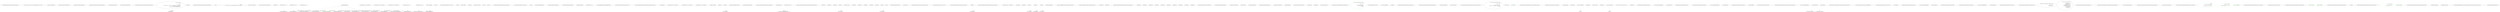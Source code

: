 digraph  {
n0 [cluster="Nancy.Testing.Tests.AndConnectorTests.Should_allow_chaining_of_asserts_and_still_pass()", label="Entry Nancy.Testing.Tests.AndConnectorTests.Should_allow_chaining_of_asserts_and_still_pass()", span="9-9"];
n1 [cluster="Nancy.Testing.Tests.AndConnectorTests.Should_allow_chaining_of_asserts_and_still_pass()", label="string input = @''<html><head></head><body><div id='testId' class='myClass'>Test</div></body></html>''", span="11-11"];
n2 [cluster="Nancy.Testing.Tests.AndConnectorTests.Should_allow_chaining_of_asserts_and_still_pass()", label="var document = new DocumentWrapper(input)", span="12-12"];
n3 [cluster="Nancy.Testing.Tests.AndConnectorTests.Should_allow_chaining_of_asserts_and_still_pass()", label="document[''#testId''].ShouldExist().And.ShouldBeOfClass(''myClass'')", span="14-14"];
n5 [cluster="Nancy.Testing.DocumentWrapper.DocumentWrapper(string)", label="Entry Nancy.Testing.DocumentWrapper.DocumentWrapper(string)", span="47-47"];
n4 [cluster="Nancy.Testing.Tests.AndConnectorTests.Should_allow_chaining_of_asserts_and_still_pass()", label="Exit Nancy.Testing.Tests.AndConnectorTests.Should_allow_chaining_of_asserts_and_still_pass()", span="9-9"];
n6 [cluster="Nancy.Testing.QueryWrapper.ShouldExist()", label="Entry Nancy.Testing.QueryWrapper.ShouldExist()", span="26-26"];
n7 [cluster="Nancy.Testing.QueryWrapper.ShouldBeOfClass(string)", label="Entry Nancy.Testing.QueryWrapper.ShouldBeOfClass(string)", span="54-54"];
n8 [cluster="Nancy.Testing.Tests.AndConnectorTests.Should_allow_chaining_of_asserts_and_fail_where_appropriate()", label="Entry Nancy.Testing.Tests.AndConnectorTests.Should_allow_chaining_of_asserts_and_fail_where_appropriate()", span="18-18"];
n9 [cluster="Nancy.Testing.Tests.AndConnectorTests.Should_allow_chaining_of_asserts_and_fail_where_appropriate()", label="var result = Record.Exception(\r\n                () =>\r\n                    {\r\n                        const string input =\r\n                            @''<html><head></head><body><div id='testId' class='myOtherClass'>Test</div></body></html>'';\r\n                        var document = new DocumentWrapper(input);\r\n                        document[''#testId''].ShouldExist().And.ShouldBeOfClass(''myClass'');\r\n                    })", span="20-27"];
n12 [cluster="Unk.Exception", label="Entry Unk.Exception", span=""];
n14 [cluster="lambda expression", label="Entry lambda expression", span="21-27"];
n11 [cluster="Nancy.Testing.Tests.AndConnectorTests.Should_allow_chaining_of_asserts_and_fail_where_appropriate()", label="Exit Nancy.Testing.Tests.AndConnectorTests.Should_allow_chaining_of_asserts_and_fail_where_appropriate()", span="18-18"];
n13 [cluster="Unk.>", label="Entry Unk.>", span=""];
n15 [cluster="lambda expression", label="string input =\r\n                            @''<html><head></head><body><div id='testId' class='myOtherClass'>Test</div></body></html>''", span="23-24"];
n16 [cluster="lambda expression", label="var document = new DocumentWrapper(input)", span="25-25"];
n17 [cluster="lambda expression", label="document[''#testId''].ShouldExist().And.ShouldBeOfClass(''myClass'')", span="26-26"];
n18 [cluster="lambda expression", label="Exit lambda expression", span="21-27"];
d13 [cluster="Nancy.Tests.Unit.AfterPipelineFixture.PlusEquals_with_func_add_item_to_end_of_pipeline()", color=green, community=0, label="Assert.Equal(2, pipeline.PipelineDelegates.Count())", prediction=0, span="29-29"];
d119 [label="Nancy.Tests.Unit.AfterPipelineFixture", span=""];
d12 [cluster="Nancy.Tests.Unit.AfterPipelineFixture.PlusEquals_with_func_add_item_to_end_of_pipeline()", label="pipeline += item1", span="27-27"];
d14 [cluster="Nancy.Tests.Unit.AfterPipelineFixture.PlusEquals_with_func_add_item_to_end_of_pipeline()", label="Assert.Same(item1, pipeline.PipelineDelegates.Last())", span="30-30"];
d17 [cluster="System.Collections.Generic.IEnumerable<TSource>.Count<TSource>()", label="Entry System.Collections.Generic.IEnumerable<TSource>.Count<TSource>()", span="0-0"];
d18 [cluster="Unk.Equal", label="Entry Unk.Equal", span=""];
d5 [cluster="Nancy.Tests.Unit.AfterPipelineFixture.AfterPipelineFixture()", label="pipeline = new AfterPipeline()", span="17-17"];
d11 [cluster="Nancy.Tests.Unit.AfterPipelineFixture.PlusEquals_with_func_add_item_to_end_of_pipeline()", label="pipeline.AddItemToEndOfPipeline(item2)", span="25-25"];
d28 [cluster="Nancy.Tests.Unit.AfterPipelineFixture.PlusEquals_with_another_pipeline_adds_those_pipeline_items_to_end_of_pipeline()", label="pipeline.AddItemToEndOfPipeline(item1)", span="38-38"];
d29 [cluster="Nancy.Tests.Unit.AfterPipelineFixture.PlusEquals_with_another_pipeline_adds_those_pipeline_items_to_end_of_pipeline()", label="pipeline.AddItemToEndOfPipeline(item2)", span="39-39"];
d35 [cluster="Nancy.Tests.Unit.AfterPipelineFixture.PlusEquals_with_another_pipeline_adds_those_pipeline_items_to_end_of_pipeline()", label="pipeline += pipeline2", span="46-46"];
d36 [cluster="Nancy.Tests.Unit.AfterPipelineFixture.PlusEquals_with_another_pipeline_adds_those_pipeline_items_to_end_of_pipeline()", label="Assert.Equal(4, pipeline.PipelineItems.Count())", span="48-48"];
d37 [cluster="Nancy.Tests.Unit.AfterPipelineFixture.PlusEquals_with_another_pipeline_adds_those_pipeline_items_to_end_of_pipeline()", label="Assert.Same(item3, pipeline.PipelineDelegates.ElementAt(2))", span="49-49"];
d38 [cluster="Nancy.Tests.Unit.AfterPipelineFixture.PlusEquals_with_another_pipeline_adds_those_pipeline_items_to_end_of_pipeline()", label="Assert.Same(item4, pipeline.PipelineDelegates.Last())", span="50-50"];
d56 [cluster="Nancy.Tests.Unit.AfterPipelineFixture.When_cast_to_func_and_invoked_members_are_invoked()", label="pipeline.AddItemToEndOfPipeline(item1)", span="62-62"];
d57 [cluster="Nancy.Tests.Unit.AfterPipelineFixture.When_cast_to_func_and_invoked_members_are_invoked()", label="pipeline.AddItemToEndOfPipeline(item2)", span="63-63"];
d58 [cluster="Nancy.Tests.Unit.AfterPipelineFixture.When_cast_to_func_and_invoked_members_are_invoked()", label="pipeline.AddItemToEndOfPipeline(item3)", span="64-64"];
d59 [cluster="Nancy.Tests.Unit.AfterPipelineFixture.When_cast_to_func_and_invoked_members_are_invoked()", label="Action<NancyContext> func = pipeline", span="66-66"];
d94 [cluster="Nancy.Tests.Unit.AfterPipelineFixture.Pipeline_containing_another_pipeline_will_invoke_items_in_both_pipelines()", label="pipeline += item1", span="96-96"];
d95 [cluster="Nancy.Tests.Unit.AfterPipelineFixture.Pipeline_containing_another_pipeline_will_invoke_items_in_both_pipelines()", label="pipeline += item2", span="97-97"];
d99 [cluster="Nancy.Tests.Unit.AfterPipelineFixture.Pipeline_containing_another_pipeline_will_invoke_items_in_both_pipelines()", label="pipeline.AddItemToEndOfPipeline(subPipeline)", span="102-102"];
d100 [cluster="Nancy.Tests.Unit.AfterPipelineFixture.Pipeline_containing_another_pipeline_will_invoke_items_in_both_pipelines()", label="pipeline.Invoke(CreateContext())", span="103-103"];
d9 [cluster="Nancy.Tests.Unit.AfterPipelineFixture.PlusEquals_with_func_add_item_to_end_of_pipeline()", label="Action<NancyContext> item1 = (r) => { }", span="23-23"];
d15 [cluster="Nancy.Tests.Unit.AfterPipelineFixture.PlusEquals_with_func_add_item_to_end_of_pipeline()", label="Exit Nancy.Tests.Unit.AfterPipelineFixture.PlusEquals_with_func_add_item_to_end_of_pipeline()", span="21-21"];
d19 [cluster="System.Collections.Generic.IEnumerable<TSource>.Last<TSource>()", label="Entry System.Collections.Generic.IEnumerable<TSource>.Last<TSource>()", span="0-0"];
d20 [cluster="Unk.Same", label="Entry Unk.Same", span=""];
d79 [cluster="Nancy.Tests.Unit.AfterPipelineFixture.When_cast_from_func_creates_a_pipeline_with_one_item()", label="Assert.Equal(1, castPipeline.PipelineDelegates.Count())", span="81-81"];
d4 [cluster="Nancy.Tests.Unit.AfterPipelineFixture.AfterPipelineFixture()", label="Entry Nancy.Tests.Unit.AfterPipelineFixture.AfterPipelineFixture()", span="15-15"];
d6 [cluster="Nancy.Tests.Unit.AfterPipelineFixture.AfterPipelineFixture()", label="Exit Nancy.Tests.Unit.AfterPipelineFixture.AfterPipelineFixture()", span="15-15"];
d7 [cluster="Nancy.AfterPipeline.AfterPipeline()", label="Entry Nancy.AfterPipeline.AfterPipeline()", span="17-17"];
d10 [cluster="Nancy.Tests.Unit.AfterPipelineFixture.PlusEquals_with_func_add_item_to_end_of_pipeline()", label="Action<NancyContext> item2 = (r) => { }", span="24-24"];
d16 [cluster="Nancy.NamedPipelineBase<TDelegate>.AddItemToEndOfPipeline(TDelegate)", label="Entry Nancy.NamedPipelineBase<TDelegate>.AddItemToEndOfPipeline(TDelegate)", span="67-67"];
d26 [cluster="Nancy.Tests.Unit.AfterPipelineFixture.PlusEquals_with_another_pipeline_adds_those_pipeline_items_to_end_of_pipeline()", label="Action<NancyContext> item1 = (r) => { }", span="36-36"];
d27 [cluster="Nancy.Tests.Unit.AfterPipelineFixture.PlusEquals_with_another_pipeline_adds_those_pipeline_items_to_end_of_pipeline()", label="Action<NancyContext> item2 = (r) => { }", span="37-37"];
d30 [cluster="Nancy.Tests.Unit.AfterPipelineFixture.PlusEquals_with_another_pipeline_adds_those_pipeline_items_to_end_of_pipeline()", label="Action<NancyContext> item3 = (r) => { }", span="40-40"];
d32 [cluster="Nancy.Tests.Unit.AfterPipelineFixture.PlusEquals_with_another_pipeline_adds_those_pipeline_items_to_end_of_pipeline()", label="var pipeline2 = new AfterPipeline()", span="42-42"];
d34 [cluster="Nancy.Tests.Unit.AfterPipelineFixture.PlusEquals_with_another_pipeline_adds_those_pipeline_items_to_end_of_pipeline()", label="pipeline2.AddItemToEndOfPipeline(item4)", span="44-44"];
d40 [cluster="System.Collections.Generic.IEnumerable<TSource>.ElementAt<TSource>(int)", label="Entry System.Collections.Generic.IEnumerable<TSource>.ElementAt<TSource>(int)", span="0-0"];
d31 [cluster="Nancy.Tests.Unit.AfterPipelineFixture.PlusEquals_with_another_pipeline_adds_those_pipeline_items_to_end_of_pipeline()", label="Action<NancyContext> item4 = (r) => { }", span="41-41"];
d39 [cluster="Nancy.Tests.Unit.AfterPipelineFixture.PlusEquals_with_another_pipeline_adds_those_pipeline_items_to_end_of_pipeline()", label="Exit Nancy.Tests.Unit.AfterPipelineFixture.PlusEquals_with_another_pipeline_adds_those_pipeline_items_to_end_of_pipeline()", span="34-34"];
d51 [cluster="Nancy.Tests.Unit.AfterPipelineFixture.When_cast_to_func_and_invoked_members_are_invoked()", label="Action<NancyContext> item1 = (r) => { item1Called = true; }", span="57-57"];
d55 [cluster="Nancy.Tests.Unit.AfterPipelineFixture.When_cast_to_func_and_invoked_members_are_invoked()", label="Action<NancyContext> item3 = (r) => { item3Called = true; }", span="61-61"];
d53 [cluster="Nancy.Tests.Unit.AfterPipelineFixture.When_cast_to_func_and_invoked_members_are_invoked()", label="Action<NancyContext> item2 = (r) => { item2Called = true; }", span="59-59"];
d60 [cluster="Nancy.Tests.Unit.AfterPipelineFixture.When_cast_to_func_and_invoked_members_are_invoked()", label="func.Invoke(CreateContext())", span="67-67"];
d87 [cluster="Nancy.Tests.Unit.AfterPipelineFixture.Pipeline_containing_another_pipeline_will_invoke_items_in_both_pipelines()", label="Action<NancyContext> item1 = (r) => { item1Called = true; }", span="89-89"];
d93 [cluster="Nancy.Tests.Unit.AfterPipelineFixture.Pipeline_containing_another_pipeline_will_invoke_items_in_both_pipelines()", label="Action<NancyContext> item4 = (r) => { item4Called = true; }", span="95-95"];
d89 [cluster="Nancy.Tests.Unit.AfterPipelineFixture.Pipeline_containing_another_pipeline_will_invoke_items_in_both_pipelines()", label="Action<NancyContext> item2 = (r) => { item2Called = true; }", span="91-91"];
d96 [cluster="Nancy.Tests.Unit.AfterPipelineFixture.Pipeline_containing_another_pipeline_will_invoke_items_in_both_pipelines()", label="var subPipeline = new AfterPipeline()", span="98-98"];
d98 [cluster="Nancy.Tests.Unit.AfterPipelineFixture.Pipeline_containing_another_pipeline_will_invoke_items_in_both_pipelines()", label="subPipeline += item4", span="100-100"];
d101 [cluster="Nancy.Tests.Unit.AfterPipelineFixture.Pipeline_containing_another_pipeline_will_invoke_items_in_both_pipelines()", label="Assert.True(item1Called)", span="105-105"];
d0 [cluster="Nancy.Tests.Unit.AfterPipelineFixture.CreateContext()", label="Entry Nancy.Tests.Unit.AfterPipelineFixture.CreateContext()", span="10-10"];
d106 [cluster="Nancy.AfterPipeline.Invoke(Nancy.NancyContext)", label="Entry Nancy.AfterPipeline.Invoke(Nancy.NancyContext)", span="53-53"];
d8 [cluster="Nancy.Tests.Unit.AfterPipelineFixture.PlusEquals_with_func_add_item_to_end_of_pipeline()", label="Entry Nancy.Tests.Unit.AfterPipelineFixture.PlusEquals_with_func_add_item_to_end_of_pipeline()", span="21-21"];
d80 [cluster="Nancy.Tests.Unit.AfterPipelineFixture.When_cast_from_func_creates_a_pipeline_with_one_item()", label="Assert.Same(item1, castPipeline.PipelineDelegates.First())", span="82-82"];
d78 [cluster="Nancy.Tests.Unit.AfterPipelineFixture.When_cast_from_func_creates_a_pipeline_with_one_item()", label="AfterPipeline castPipeline = item1", span="79-79"];
d33 [cluster="Nancy.Tests.Unit.AfterPipelineFixture.PlusEquals_with_another_pipeline_adds_those_pipeline_items_to_end_of_pipeline()", label="pipeline2.AddItemToEndOfPipeline(item3)", span="43-43"];
d25 [cluster="Nancy.Tests.Unit.AfterPipelineFixture.PlusEquals_with_another_pipeline_adds_those_pipeline_items_to_end_of_pipeline()", label="Entry Nancy.Tests.Unit.AfterPipelineFixture.PlusEquals_with_another_pipeline_adds_those_pipeline_items_to_end_of_pipeline()", span="34-34"];
d50 [cluster="Nancy.Tests.Unit.AfterPipelineFixture.When_cast_to_func_and_invoked_members_are_invoked()", label="var item1Called = false", span="56-56"];
d52 [cluster="Nancy.Tests.Unit.AfterPipelineFixture.When_cast_to_func_and_invoked_members_are_invoked()", label="var item2Called = false", span="58-58"];
d54 [cluster="Nancy.Tests.Unit.AfterPipelineFixture.When_cast_to_func_and_invoked_members_are_invoked()", label="var item3Called = false", span="60-60"];
d61 [cluster="Nancy.Tests.Unit.AfterPipelineFixture.When_cast_to_func_and_invoked_members_are_invoked()", label="Assert.True(item1Called)", span="69-69"];
d65 [cluster="System.Action<T>.Invoke(T)", label="Entry System.Action<T>.Invoke(T)", span="0-0"];
d86 [cluster="Nancy.Tests.Unit.AfterPipelineFixture.Pipeline_containing_another_pipeline_will_invoke_items_in_both_pipelines()", label="var item1Called = false", span="88-88"];
d88 [cluster="Nancy.Tests.Unit.AfterPipelineFixture.Pipeline_containing_another_pipeline_will_invoke_items_in_both_pipelines()", label="var item2Called = false", span="90-90"];
d92 [cluster="Nancy.Tests.Unit.AfterPipelineFixture.Pipeline_containing_another_pipeline_will_invoke_items_in_both_pipelines()", label="var item4Called = false", span="94-94"];
d90 [cluster="Nancy.Tests.Unit.AfterPipelineFixture.Pipeline_containing_another_pipeline_will_invoke_items_in_both_pipelines()", label="var item3Called = false", span="92-92"];
d97 [cluster="Nancy.Tests.Unit.AfterPipelineFixture.Pipeline_containing_another_pipeline_will_invoke_items_in_both_pipelines()", label="subPipeline += item3", span="99-99"];
d108 [cluster="lambda expression", label="item1Called = true", span="89-89"];
d102 [cluster="Nancy.Tests.Unit.AfterPipelineFixture.Pipeline_containing_another_pipeline_will_invoke_items_in_both_pipelines()", label="Assert.True(item2Called)", span="106-106"];
d66 [cluster="Unk.True", label="Entry Unk.True", span=""];
d2 [cluster="Nancy.Tests.Unit.AfterPipelineFixture.CreateContext()", label="Exit Nancy.Tests.Unit.AfterPipelineFixture.CreateContext()", span="10-10"];
d1 [cluster="Nancy.Tests.Unit.AfterPipelineFixture.CreateContext()", label="return new NancyContext();", span="12-12"];
d77 [cluster="Nancy.Tests.Unit.AfterPipelineFixture.When_cast_from_func_creates_a_pipeline_with_one_item()", label="Action<NancyContext> item1 = (r) => { }", span="77-77"];
d81 [cluster="Nancy.Tests.Unit.AfterPipelineFixture.When_cast_from_func_creates_a_pipeline_with_one_item()", label="Exit Nancy.Tests.Unit.AfterPipelineFixture.When_cast_from_func_creates_a_pipeline_with_one_item()", span="75-75"];
d82 [cluster="System.Collections.Generic.IEnumerable<TSource>.First<TSource>()", label="Entry System.Collections.Generic.IEnumerable<TSource>.First<TSource>()", span="0-0"];
d49 [cluster="Nancy.Tests.Unit.AfterPipelineFixture.When_cast_to_func_and_invoked_members_are_invoked()", label="Entry Nancy.Tests.Unit.AfterPipelineFixture.When_cast_to_func_and_invoked_members_are_invoked()", span="54-54"];
d68 [cluster="lambda expression", label="item1Called = true", span="57-57"];
d62 [cluster="Nancy.Tests.Unit.AfterPipelineFixture.When_cast_to_func_and_invoked_members_are_invoked()", label="Assert.True(item2Called)", span="70-70"];
d85 [cluster="Nancy.Tests.Unit.AfterPipelineFixture.Pipeline_containing_another_pipeline_will_invoke_items_in_both_pipelines()", label="Entry Nancy.Tests.Unit.AfterPipelineFixture.Pipeline_containing_another_pipeline_will_invoke_items_in_both_pipelines()", span="86-86"];
d91 [cluster="Nancy.Tests.Unit.AfterPipelineFixture.Pipeline_containing_another_pipeline_will_invoke_items_in_both_pipelines()", label="Action<NancyContext> item3 = (r) => { item3Called = true; }", span="93-93"];
d107 [cluster="lambda expression", label="Entry lambda expression", span="89-89"];
d109 [cluster="lambda expression", label="Exit lambda expression", span="89-89"];
d111 [cluster="lambda expression", label="item2Called = true", span="91-91"];
d103 [cluster="Nancy.Tests.Unit.AfterPipelineFixture.Pipeline_containing_another_pipeline_will_invoke_items_in_both_pipelines()", label="Assert.True(item3Called)", span="107-107"];
d63 [cluster="Nancy.Tests.Unit.AfterPipelineFixture.When_cast_to_func_and_invoked_members_are_invoked()", label="Assert.True(item3Called)", span="71-71"];
d104 [cluster="Nancy.Tests.Unit.AfterPipelineFixture.Pipeline_containing_another_pipeline_will_invoke_items_in_both_pipelines()", label="Assert.True(item4Called)", span="108-108"];
d3 [cluster="Nancy.NancyContext.NancyContext()", label="Entry Nancy.NancyContext.NancyContext()", span="24-24"];
d76 [cluster="Nancy.Tests.Unit.AfterPipelineFixture.When_cast_from_func_creates_a_pipeline_with_one_item()", label="Entry Nancy.Tests.Unit.AfterPipelineFixture.When_cast_from_func_creates_a_pipeline_with_one_item()", span="75-75"];
d64 [cluster="Nancy.Tests.Unit.AfterPipelineFixture.When_cast_to_func_and_invoked_members_are_invoked()", label="Exit Nancy.Tests.Unit.AfterPipelineFixture.When_cast_to_func_and_invoked_members_are_invoked()", span="54-54"];
d67 [cluster="lambda expression", label="Entry lambda expression", span="57-57"];
d69 [cluster="lambda expression", label="Exit lambda expression", span="57-57"];
d71 [cluster="lambda expression", label="item2Called = true", span="59-59"];
d105 [cluster="Nancy.Tests.Unit.AfterPipelineFixture.Pipeline_containing_another_pipeline_will_invoke_items_in_both_pipelines()", label="Exit Nancy.Tests.Unit.AfterPipelineFixture.Pipeline_containing_another_pipeline_will_invoke_items_in_both_pipelines()", span="86-86"];
d110 [cluster="lambda expression", label="Entry lambda expression", span="91-91"];
d112 [cluster="lambda expression", label="Exit lambda expression", span="91-91"];
d114 [cluster="lambda expression", label="item3Called = true", span="93-93"];
d74 [cluster="lambda expression", label="item3Called = true", span="61-61"];
d117 [cluster="lambda expression", label="item4Called = true", span="95-95"];
d70 [cluster="lambda expression", label="Entry lambda expression", span="59-59"];
d72 [cluster="lambda expression", label="Exit lambda expression", span="59-59"];
d113 [cluster="lambda expression", label="Entry lambda expression", span="93-93"];
d115 [cluster="lambda expression", label="Exit lambda expression", span="93-93"];
d73 [cluster="lambda expression", label="Entry lambda expression", span="61-61"];
d75 [cluster="lambda expression", label="Exit lambda expression", span="61-61"];
d116 [cluster="lambda expression", label="Entry lambda expression", span="95-95"];
d118 [cluster="lambda expression", label="Exit lambda expression", span="95-95"];
m1_6 [cluster="System.Collections.Generic.IDictionary<TKey, TValue>.Add(TKey, TValue)", file="AssertExtensions.cs", label="Entry System.Collections.Generic.IDictionary<TKey, TValue>.Add(TKey, TValue)", span="0-0"];
m1_0 [cluster="Nancy.Responses.RedirectResponse.RedirectResponse(string)", file="AssertExtensions.cs", label="Entry Nancy.Responses.RedirectResponse.RedirectResponse(string)", span="4-4"];
m1_2 [cluster="Nancy.Responses.RedirectResponse.RedirectResponse(string)", file="AssertExtensions.cs", label="this.Contents = GetStringContents(string.Empty)", span="7-7"];
m1_3 [cluster="Nancy.Responses.RedirectResponse.RedirectResponse(string)", file="AssertExtensions.cs", label="this.ContentType = ''text/html''", span="8-8"];
m1_4 [cluster="Nancy.Responses.RedirectResponse.RedirectResponse(string)", file="AssertExtensions.cs", label="this.StatusCode = HttpStatusCode.SeeOther", span="9-9"];
m1_5 [cluster="Nancy.Responses.RedirectResponse.RedirectResponse(string)", file="AssertExtensions.cs", label="Exit Nancy.Responses.RedirectResponse.RedirectResponse(string)", span="4-4"];
m1_7 [cluster="Nancy.Response.GetStringContents(string)", file="AssertExtensions.cs", label="Entry Nancy.Response.GetStringContents(string)", span="93-93"];
m1_8 [file="AssertExtensions.cs", label="Nancy.Responses.RedirectResponse", span=""];
m2_16 [cluster="System.IO.StreamWriter.StreamWriter(System.IO.Stream)", file="BrowserResponseBodyWrapperFixture.cs", label="Entry System.IO.StreamWriter.StreamWriter(System.IO.Stream)", span="0-0"];
m2_9 [cluster="Unk.SequenceEqual", file="BrowserResponseBodyWrapperFixture.cs", label="Entry Unk.SequenceEqual", span=""];
m2_10 [cluster="bool.ShouldBeTrue()", file="BrowserResponseBodyWrapperFixture.cs", label="Entry bool.ShouldBeTrue()", span="85-85"];
m2_17 [cluster="System.IO.StreamWriter.Write(string)", file="BrowserResponseBodyWrapperFixture.cs", label="Entry System.IO.StreamWriter.Write(string)", span="0-0"];
m2_0 [cluster="Nancy.Testing.Tests.BrowserResponseBodyWrapperFixture.Should_contain_response_body()", file="BrowserResponseBodyWrapperFixture.cs", label="Entry Nancy.Testing.Tests.BrowserResponseBodyWrapperFixture.Should_contain_response_body()", span="12-12"];
m2_1 [cluster="Nancy.Testing.Tests.BrowserResponseBodyWrapperFixture.Should_contain_response_body()", color=green, community=0, file="BrowserResponseBodyWrapperFixture.cs", label="var body = new BrowserResponseBodyWrapper(new Response\r\n            {\r\n                Contents = stream =>\r\n                {\r\n                    var writer = new StreamWriter(stream);\r\n                    writer.Write(''This is the content'');\r\n                    writer.Flush();\r\n                }\r\n            })", prediction=1, span="15-23"];
m2_2 [cluster="Nancy.Testing.Tests.BrowserResponseBodyWrapperFixture.Should_contain_response_body()", file="BrowserResponseBodyWrapperFixture.cs", label="var content = Encoding.ASCII.GetBytes(''This is the content'')", span="25-25"];
m2_3 [cluster="Nancy.Testing.Tests.BrowserResponseBodyWrapperFixture.Should_contain_response_body()", file="BrowserResponseBodyWrapperFixture.cs", label="var result = body.SequenceEqual(content)", span="28-28"];
m2_4 [cluster="Nancy.Testing.Tests.BrowserResponseBodyWrapperFixture.Should_contain_response_body()", file="BrowserResponseBodyWrapperFixture.cs", label="result.ShouldBeTrue()", span="31-31"];
m2_5 [cluster="Nancy.Testing.Tests.BrowserResponseBodyWrapperFixture.Should_contain_response_body()", file="BrowserResponseBodyWrapperFixture.cs", label="Exit Nancy.Testing.Tests.BrowserResponseBodyWrapperFixture.Should_contain_response_body()", span="12-12"];
m2_6 [cluster="Nancy.Testing.BrowserResponseBodyWrapper.BrowserResponseBodyWrapper(Nancy.Response)", file="BrowserResponseBodyWrapperFixture.cs", label="Entry Nancy.Testing.BrowserResponseBodyWrapper.BrowserResponseBodyWrapper(Nancy.Response)", span="14-14"];
m2_8 [cluster="System.Text.Encoding.GetBytes(string)", file="BrowserResponseBodyWrapperFixture.cs", label="Entry System.Text.Encoding.GetBytes(string)", span="0-0"];
m2_18 [cluster="System.IO.StreamWriter.Flush()", file="BrowserResponseBodyWrapperFixture.cs", label="Entry System.IO.StreamWriter.Flush()", span="0-0"];
m2_19 [cluster="Nancy.Testing.Tests.BrowserResponseBodyWrapperFixture.Should_return_querywrapper_for_css_selector_match()", file="BrowserResponseBodyWrapperFixture.cs", label="Entry Nancy.Testing.Tests.BrowserResponseBodyWrapperFixture.Should_return_querywrapper_for_css_selector_match()", span="35-35"];
m2_20 [cluster="Nancy.Testing.Tests.BrowserResponseBodyWrapperFixture.Should_return_querywrapper_for_css_selector_match()", file="BrowserResponseBodyWrapperFixture.cs", label="var body = new BrowserResponseBodyWrapper(new Response\r\n            {\r\n                Contents = stream =>\r\n                {\r\n                    var writer = new StreamWriter(stream);\r\n                    writer.Write(''<div>Outer and <div id='#bar'>inner</div></div>'');\r\n                    writer.Flush();\r\n                }\r\n            })", span="38-46"];
m2_21 [cluster="Nancy.Testing.Tests.BrowserResponseBodyWrapperFixture.Should_return_querywrapper_for_css_selector_match()", file="BrowserResponseBodyWrapperFixture.cs", label="var result = body[''#bar'']", span="49-49"];
m2_22 [cluster="Nancy.Testing.Tests.BrowserResponseBodyWrapperFixture.Should_return_querywrapper_for_css_selector_match()", color=green, community=1, file="BrowserResponseBodyWrapperFixture.cs", label="result.ShouldContain(''inner'')", prediction=2, span="55-55"];
m2_23 [cluster="Nancy.Testing.Tests.BrowserResponseBodyWrapperFixture.Should_return_querywrapper_for_css_selector_match()", file="BrowserResponseBodyWrapperFixture.cs", label="Exit Nancy.Testing.Tests.BrowserResponseBodyWrapperFixture.Should_return_querywrapper_for_css_selector_match()", span="35-35"];
m2_24 [cluster="Nancy.Testing.QueryWrapper.ShouldContain(string, System.StringComparison)", file="BrowserResponseBodyWrapperFixture.cs", label="Entry Nancy.Testing.QueryWrapper.ShouldContain(string, System.StringComparison)", span="77-77"];
m2_7 [cluster="Nancy.Response.Response()", file="BrowserResponseBodyWrapperFixture.cs", label="Entry Nancy.Response.Response()", span="20-20"];
m2_25 [cluster="lambda expression", file="BrowserResponseBodyWrapperFixture.cs", label="Entry lambda expression", span="40-45"];
m2_12 [cluster="lambda expression", file="BrowserResponseBodyWrapperFixture.cs", label="var writer = new StreamWriter(stream)", span="19-19"];
m2_11 [cluster="lambda expression", file="BrowserResponseBodyWrapperFixture.cs", label="Entry lambda expression", span="17-22"];
m2_13 [cluster="lambda expression", file="BrowserResponseBodyWrapperFixture.cs", label="writer.Write(''This is the content'')", span="20-20"];
m2_14 [cluster="lambda expression", file="BrowserResponseBodyWrapperFixture.cs", label="writer.Flush()", span="21-21"];
m2_15 [cluster="lambda expression", file="BrowserResponseBodyWrapperFixture.cs", label="Exit lambda expression", span="17-22"];
m2_26 [cluster="lambda expression", file="BrowserResponseBodyWrapperFixture.cs", label="var writer = new StreamWriter(stream)", span="42-42"];
m2_27 [cluster="lambda expression", file="BrowserResponseBodyWrapperFixture.cs", label="writer.Write(''<div>Outer and <div id='#bar'>inner</div></div>'')", span="43-43"];
m2_28 [cluster="lambda expression", file="BrowserResponseBodyWrapperFixture.cs", label="writer.Flush()", span="44-44"];
m2_29 [cluster="lambda expression", file="BrowserResponseBodyWrapperFixture.cs", label="Exit lambda expression", span="40-45"];
m3_11 [cluster="Nancy.Tests.Extensions.EnvironmentExtensionsFixture.Should_set_uri()", file="ConfigurableBootstrapper.cs", label="Entry Nancy.Tests.Extensions.EnvironmentExtensionsFixture.Should_set_uri()", span="41-41"];
m3_12 [cluster="Nancy.Tests.Extensions.EnvironmentExtensionsFixture.Should_set_uri()", file="ConfigurableBootstrapper.cs", label="var result = environment.AsNancyRequestParameters()", span="43-43"];
m3_13 [cluster="Nancy.Tests.Extensions.EnvironmentExtensionsFixture.Should_set_uri()", file="ConfigurableBootstrapper.cs", label="result.Uri.ShouldEqual(''/root/test'')", span="45-45"];
m3_14 [cluster="Nancy.Tests.Extensions.EnvironmentExtensionsFixture.Should_set_uri()", file="ConfigurableBootstrapper.cs", label="Exit Nancy.Tests.Extensions.EnvironmentExtensionsFixture.Should_set_uri()", span="41-41"];
m3_5 [cluster="Nancy.Tests.Extensions.EnvironmentExtensionsFixture.Should_set_method()", file="ConfigurableBootstrapper.cs", label="Entry Nancy.Tests.Extensions.EnvironmentExtensionsFixture.Should_set_method()", span="33-33"];
m3_6 [cluster="Nancy.Tests.Extensions.EnvironmentExtensionsFixture.Should_set_method()", file="ConfigurableBootstrapper.cs", label="var result = environment.AsNancyRequestParameters()", span="35-35"];
m3_7 [cluster="Nancy.Tests.Extensions.EnvironmentExtensionsFixture.Should_set_method()", file="ConfigurableBootstrapper.cs", label="result.Method.ShouldEqual(''GET'')", span="37-37"];
m3_8 [cluster="Nancy.Tests.Extensions.EnvironmentExtensionsFixture.Should_set_method()", file="ConfigurableBootstrapper.cs", label="Exit Nancy.Tests.Extensions.EnvironmentExtensionsFixture.Should_set_method()", span="33-33"];
m3_10 [cluster="object.ShouldEqual(object)", file="ConfigurableBootstrapper.cs", label="Entry object.ShouldEqual(object)", span="80-80"];
m3_4 [cluster="System.Collections.Generic.Dictionary<TKey, TValue>.Dictionary()", file="ConfigurableBootstrapper.cs", label="Entry System.Collections.Generic.Dictionary<TKey, TValue>.Dictionary()", span="0-0"];
m3_15 [cluster="Nancy.Tests.Extensions.EnvironmentExtensionsFixture.Should_create_ienumerable_for_headers_with_multiple_values()", file="ConfigurableBootstrapper.cs", label="Entry Nancy.Tests.Extensions.EnvironmentExtensionsFixture.Should_create_ienumerable_for_headers_with_multiple_values()", span="49-49"];
m3_16 [cluster="Nancy.Tests.Extensions.EnvironmentExtensionsFixture.Should_create_ienumerable_for_headers_with_multiple_values()", file="ConfigurableBootstrapper.cs", label="var req = environment.AsNancyRequestParameters()", span="51-51"];
m3_17 [cluster="Nancy.Tests.Extensions.EnvironmentExtensionsFixture.Should_create_ienumerable_for_headers_with_multiple_values()", file="ConfigurableBootstrapper.cs", label="var result = req.Headers[''Header'']", span="53-53"];
m3_18 [cluster="Nancy.Tests.Extensions.EnvironmentExtensionsFixture.Should_create_ienumerable_for_headers_with_multiple_values()", file="ConfigurableBootstrapper.cs", label="result.Count().ShouldEqual(2)", span="55-55"];
m3_19 [cluster="Nancy.Tests.Extensions.EnvironmentExtensionsFixture.Should_create_ienumerable_for_headers_with_multiple_values()", file="ConfigurableBootstrapper.cs", label="result.Contains(''Value1'').ShouldBeTrue()", span="56-56"];
m3_20 [cluster="Nancy.Tests.Extensions.EnvironmentExtensionsFixture.Should_create_ienumerable_for_headers_with_multiple_values()", file="ConfigurableBootstrapper.cs", label="result.Contains(''Value2'').ShouldBeTrue()", span="57-57"];
m3_21 [cluster="Nancy.Tests.Extensions.EnvironmentExtensionsFixture.Should_create_ienumerable_for_headers_with_multiple_values()", file="ConfigurableBootstrapper.cs", label="Exit Nancy.Tests.Extensions.EnvironmentExtensionsFixture.Should_create_ienumerable_for_headers_with_multiple_values()", span="49-49"];
m3_9 [cluster="System.Collections.Generic.IDictionary<string, object>.AsNancyRequestParameters()", file="ConfigurableBootstrapper.cs", label="Entry System.Collections.Generic.IDictionary<string, object>.AsNancyRequestParameters()", span="14-14"];
m3_23 [cluster="System.Collections.Generic.IEnumerable<TSource>.Contains<TSource>(TSource)", file="ConfigurableBootstrapper.cs", label="Entry System.Collections.Generic.IEnumerable<TSource>.Contains<TSource>(TSource)", span="0-0"];
m3_24 [cluster="bool.ShouldBeTrue()", file="ConfigurableBootstrapper.cs", label="Entry bool.ShouldBeTrue()", span="70-70"];
m3_25 [cluster="Nancy.Tests.Extensions.EnvironmentExtensionsFixture.Should_set_protocol()", file="ConfigurableBootstrapper.cs", label="Entry Nancy.Tests.Extensions.EnvironmentExtensionsFixture.Should_set_protocol()", span="61-61"];
m3_26 [cluster="Nancy.Tests.Extensions.EnvironmentExtensionsFixture.Should_set_protocol()", file="ConfigurableBootstrapper.cs", label="var result = environment.AsNancyRequestParameters()", span="63-63"];
m3_27 [cluster="Nancy.Tests.Extensions.EnvironmentExtensionsFixture.Should_set_protocol()", file="ConfigurableBootstrapper.cs", label="result.Protocol.ShouldEqual(''http'')", span="65-65"];
m3_28 [cluster="Nancy.Tests.Extensions.EnvironmentExtensionsFixture.Should_set_protocol()", file="ConfigurableBootstrapper.cs", label="Exit Nancy.Tests.Extensions.EnvironmentExtensionsFixture.Should_set_protocol()", span="61-61"];
m3_29 [cluster="Nancy.Tests.Extensions.EnvironmentExtensionsFixture.Should_set_querystring()", file="ConfigurableBootstrapper.cs", label="Entry Nancy.Tests.Extensions.EnvironmentExtensionsFixture.Should_set_querystring()", span="69-69"];
m3_30 [cluster="Nancy.Tests.Extensions.EnvironmentExtensionsFixture.Should_set_querystring()", file="ConfigurableBootstrapper.cs", label="var result = environment.AsNancyRequestParameters()", span="71-71"];
m3_31 [cluster="Nancy.Tests.Extensions.EnvironmentExtensionsFixture.Should_set_querystring()", file="ConfigurableBootstrapper.cs", label="result.Query.ShouldEqual(''var=value'')", span="73-73"];
m3_32 [cluster="Nancy.Tests.Extensions.EnvironmentExtensionsFixture.Should_set_querystring()", file="ConfigurableBootstrapper.cs", label="Exit Nancy.Tests.Extensions.EnvironmentExtensionsFixture.Should_set_querystring()", span="69-69"];
m3_0 [cluster="Nancy.Tests.Extensions.EnvironmentExtensionsFixture.EnvironmentExtensionsFixture()", file="ConfigurableBootstrapper.cs", label="Entry Nancy.Tests.Extensions.EnvironmentExtensionsFixture.EnvironmentExtensionsFixture()", span="11-11"];
m3_1 [cluster="Nancy.Tests.Extensions.EnvironmentExtensionsFixture.EnvironmentExtensionsFixture()", file="ConfigurableBootstrapper.cs", label="IDictionary<string, string> requestHeaders = new Dictionary<string, string>()\r\n                                                             {\r\n                                                                 { ''Content-Length'', ''500'' },\r\n                                                                 { ''Header'', ''Value1,Value2'' },\r\n                                                             }", span="13-17"];
m3_2 [cluster="Nancy.Tests.Extensions.EnvironmentExtensionsFixture.EnvironmentExtensionsFixture()", file="ConfigurableBootstrapper.cs", label="this.environment = new Dictionary<string, object>()\r\n                                   {\r\n                                       { ''owin.RequestMethod'', ''GET'' },\r\n                                       { ''owin.RequestPath'', ''/test'' },\r\n                                       { ''owin.RequestPathBase'', ''/root'' },\r\n                                       { ''owin.RequestQueryString'', ''var=value'' },\r\n                                       { ''owin.RequestHeaders'', requestHeaders },\r\n                                       { ''owin.RequestBody'', null },\r\n                                       { ''owin.RequestScheme'', ''http'' },\r\n                                       { ''owin.Version'', ''1.0'' }\r\n                                   }", span="19-29"];
m3_3 [cluster="Nancy.Tests.Extensions.EnvironmentExtensionsFixture.EnvironmentExtensionsFixture()", file="ConfigurableBootstrapper.cs", label="Exit Nancy.Tests.Extensions.EnvironmentExtensionsFixture.EnvironmentExtensionsFixture()", span="11-11"];
m3_33 [cluster="Nancy.Tests.Extensions.EnvironmentExtensionsFixture.Should_initialise_requeststream_using_content_length_header()", file="ConfigurableBootstrapper.cs", label="Entry Nancy.Tests.Extensions.EnvironmentExtensionsFixture.Should_initialise_requeststream_using_content_length_header()", span="77-77"];
m3_34 [cluster="Nancy.Tests.Extensions.EnvironmentExtensionsFixture.Should_initialise_requeststream_using_content_length_header()", file="ConfigurableBootstrapper.cs", label="var result = environment.AsNancyRequestParameters()", span="79-79"];
m3_35 [cluster="Nancy.Tests.Extensions.EnvironmentExtensionsFixture.Should_initialise_requeststream_using_content_length_header()", file="ConfigurableBootstrapper.cs", label="Exit Nancy.Tests.Extensions.EnvironmentExtensionsFixture.Should_initialise_requeststream_using_content_length_header()", span="77-77"];
m3_36 [file="ConfigurableBootstrapper.cs", label="Nancy.Tests.Extensions.EnvironmentExtensionsFixture", span=""];
m4_0 [cluster="Nancy.Tests.Unit.Extensions.ContextExtensionsFixture.IsAjaxRequest_should_return_true_if_request_is_ajax()", file="ConfigurableBootstrapperFixture.cs", label="Entry Nancy.Tests.Unit.Extensions.ContextExtensionsFixture.IsAjaxRequest_should_return_true_if_request_is_ajax()", span="10-10"];
m4_1 [cluster="Nancy.Tests.Unit.Extensions.ContextExtensionsFixture.IsAjaxRequest_should_return_true_if_request_is_ajax()", color=green, community=0, file="ConfigurableBootstrapperFixture.cs", label="var headers =\r\n                new Dictionary<string, IEnumerable<string>>\r\n                    {\r\n                        { ''X-Requested-With'', new[] { ''XMLHttpRequest'' } }\r\n                    }", prediction=3, span="13-17"];
m4_2 [cluster="Nancy.Tests.Unit.Extensions.ContextExtensionsFixture.IsAjaxRequest_should_return_true_if_request_is_ajax()", color=green, community=0, file="ConfigurableBootstrapperFixture.cs", label="var context = new NancyContext\r\n                              {\r\n                                  Request = new FakeRequest(''POST'', ''/'', headers)\r\n                              }", prediction=4, span="20-23"];
m4_3 [cluster="Nancy.Tests.Unit.Extensions.ContextExtensionsFixture.IsAjaxRequest_should_return_true_if_request_is_ajax()", color=green, community=0, file="ConfigurableBootstrapperFixture.cs", label="Assert.True(context.IsAjaxRequest())", prediction=5, span="26-26"];
m4_4 [cluster="Nancy.Tests.Unit.Extensions.ContextExtensionsFixture.IsAjaxRequest_should_return_true_if_request_is_ajax()", file="ConfigurableBootstrapperFixture.cs", label="Exit Nancy.Tests.Unit.Extensions.ContextExtensionsFixture.IsAjaxRequest_should_return_true_if_request_is_ajax()", span="10-10"];
m4_5 [cluster="System.Collections.Generic.Dictionary<TKey, TValue>.Dictionary()", file="ConfigurableBootstrapperFixture.cs", label="Entry System.Collections.Generic.Dictionary<TKey, TValue>.Dictionary()", span="0-0"];
m4_10 [cluster="Nancy.Tests.Unit.Extensions.ContextExtensionsFixture.IsAjaxRequest_should_return_false_if_request_is_null()", file="ConfigurableBootstrapperFixture.cs", label="Entry Nancy.Tests.Unit.Extensions.ContextExtensionsFixture.IsAjaxRequest_should_return_false_if_request_is_null()", span="30-30"];
m4_11 [cluster="Nancy.Tests.Unit.Extensions.ContextExtensionsFixture.IsAjaxRequest_should_return_false_if_request_is_null()", color=green, community=0, file="ConfigurableBootstrapperFixture.cs", label="var context = new NancyContext()", prediction=6, span="33-33"];
m4_12 [cluster="Nancy.Tests.Unit.Extensions.ContextExtensionsFixture.IsAjaxRequest_should_return_false_if_request_is_null()", color=green, community=0, file="ConfigurableBootstrapperFixture.cs", label="Assert.False(context.IsAjaxRequest())", prediction=7, span="36-36"];
m4_13 [cluster="Nancy.Tests.Unit.Extensions.ContextExtensionsFixture.IsAjaxRequest_should_return_false_if_request_is_null()", file="ConfigurableBootstrapperFixture.cs", label="Exit Nancy.Tests.Unit.Extensions.ContextExtensionsFixture.IsAjaxRequest_should_return_false_if_request_is_null()", span="30-30"];
m4_14 [cluster="Unk.False", file="ConfigurableBootstrapperFixture.cs", label="Entry Unk.False", span=""];
m4_15 [cluster="Nancy.Tests.Unit.Extensions.ContextExtensionsFixture.IsAjaxRequest_should_return_false_if_request_is_not_ajax()", file="ConfigurableBootstrapperFixture.cs", label="Entry Nancy.Tests.Unit.Extensions.ContextExtensionsFixture.IsAjaxRequest_should_return_false_if_request_is_not_ajax()", span="40-40"];
m4_16 [cluster="Nancy.Tests.Unit.Extensions.ContextExtensionsFixture.IsAjaxRequest_should_return_false_if_request_is_not_ajax()", color=green, community=0, file="ConfigurableBootstrapperFixture.cs", label="var context = new NancyContext\r\n                              {\r\n                                  Request = new FakeRequest(''POST'', ''/'')\r\n                              }", prediction=8, span="43-46"];
m4_17 [cluster="Nancy.Tests.Unit.Extensions.ContextExtensionsFixture.IsAjaxRequest_should_return_false_if_request_is_not_ajax()", color=green, community=0, file="ConfigurableBootstrapperFixture.cs", label="Assert.False(context.IsAjaxRequest())", prediction=9, span="49-49"];
m4_18 [cluster="Nancy.Tests.Unit.Extensions.ContextExtensionsFixture.IsAjaxRequest_should_return_false_if_request_is_not_ajax()", file="ConfigurableBootstrapperFixture.cs", label="Exit Nancy.Tests.Unit.Extensions.ContextExtensionsFixture.IsAjaxRequest_should_return_false_if_request_is_not_ajax()", span="40-40"];
m4_8 [cluster="Nancy.NancyContext.IsAjaxRequest()", file="ConfigurableBootstrapperFixture.cs", label="Entry Nancy.NancyContext.IsAjaxRequest()", span="12-12"];
m4_6 [cluster="Nancy.NancyContext.NancyContext()", file="ConfigurableBootstrapperFixture.cs", label="Entry Nancy.NancyContext.NancyContext()", span="14-14"];
m4_7 [cluster="Nancy.Tests.Fakes.FakeRequest.FakeRequest(string, string, System.Collections.Generic.IDictionary<string, System.Collections.Generic.IEnumerable<string>>)", file="ConfigurableBootstrapperFixture.cs", label="Entry Nancy.Tests.Fakes.FakeRequest.FakeRequest(string, string, System.Collections.Generic.IDictionary<string, System.Collections.Generic.IEnumerable<string>>)", span="13-13"];
m4_19 [cluster="Nancy.Tests.Fakes.FakeRequest.FakeRequest(string, string)", file="ConfigurableBootstrapperFixture.cs", label="Entry Nancy.Tests.Fakes.FakeRequest.FakeRequest(string, string)", span="8-8"];
n9 -> n14  [color=darkseagreen4, key=1, label="lambda expression", style=dashed];
d119 -> d13  [color=green, key=1, label="Nancy.Tests.Unit.AfterPipelineFixture", style=dashed];
d119 -> d11  [color=darkseagreen4, key=1, label="Nancy.Tests.Unit.AfterPipelineFixture", style=dashed];
d119 -> d14  [color=darkseagreen4, key=1, label="Nancy.Tests.Unit.AfterPipelineFixture", style=dashed];
d119 -> d28  [color=darkseagreen4, key=1, label="Nancy.Tests.Unit.AfterPipelineFixture", style=dashed];
d119 -> d29  [color=darkseagreen4, key=1, label="Nancy.Tests.Unit.AfterPipelineFixture", style=dashed];
d119 -> d36  [color=darkseagreen4, key=1, label="Nancy.Tests.Unit.AfterPipelineFixture", style=dashed];
d119 -> d37  [color=darkseagreen4, key=1, label="Nancy.Tests.Unit.AfterPipelineFixture", style=dashed];
d119 -> d38  [color=darkseagreen4, key=1, label="Nancy.Tests.Unit.AfterPipelineFixture", style=dashed];
d119 -> d56  [color=darkseagreen4, key=1, label="Nancy.Tests.Unit.AfterPipelineFixture", style=dashed];
d119 -> d57  [color=darkseagreen4, key=1, label="Nancy.Tests.Unit.AfterPipelineFixture", style=dashed];
d119 -> d58  [color=darkseagreen4, key=1, label="Nancy.Tests.Unit.AfterPipelineFixture", style=dashed];
d119 -> d99  [color=darkseagreen4, key=1, label="Nancy.Tests.Unit.AfterPipelineFixture", style=dashed];
d119 -> d100  [color=darkseagreen4, key=1, label="Nancy.Tests.Unit.AfterPipelineFixture", style=dashed];
d9 -> d14  [color=darkseagreen4, key=1, label=item1, style=dashed];
d26 -> d28  [color=darkseagreen4, key=1, label=item1, style=dashed];
d27 -> d29  [color=darkseagreen4, key=1, label=item2, style=dashed];
d30 -> d37  [color=darkseagreen4, key=1, label=item3, style=dashed];
d30 -> d33  [color=darkseagreen4, key=1, label=item3, style=dashed];
d32 -> d34  [color=darkseagreen4, key=1, label=pipeline2, style=dashed];
d31 -> d38  [color=darkseagreen4, key=1, label=item4, style=dashed];
d31 -> d34  [color=darkseagreen4, key=1, label=item4, style=dashed];
d51 -> d56  [color=darkseagreen4, key=1, label=item1, style=dashed];
d55 -> d58  [color=darkseagreen4, key=1, label=item3, style=dashed];
d53 -> d57  [color=darkseagreen4, key=1, label=item2, style=dashed];
d78 -> d80  [color=darkseagreen4, key=1, label=castPipeline, style=dashed];
d108 -> d101  [color=darkseagreen4, key=1, label=item1Called, style=dashed];
d77 -> d80  [color=darkseagreen4, key=1, label=item1, style=dashed];
d68 -> d61  [color=darkseagreen4, key=1, label=item1Called, style=dashed];
d111 -> d102  [color=darkseagreen4, key=1, label=item2Called, style=dashed];
d71 -> d62  [color=darkseagreen4, key=1, label=item2Called, style=dashed];
d114 -> d103  [color=darkseagreen4, key=1, label=item3Called, style=dashed];
d74 -> d63  [color=darkseagreen4, key=1, label=item3Called, style=dashed];
d117 -> d104  [color=darkseagreen4, key=1, label=item4Called, style=dashed];
m2_12 -> m2_14  [color=darkseagreen4, key=1, label=writer, style=dashed];
m2_26 -> m2_28  [color=darkseagreen4, key=1, label=writer, style=dashed];
m3_17 -> m3_19  [color=darkseagreen4, key=1, label=result, style=dashed];
m3_17 -> m3_20  [color=darkseagreen4, key=1, label=result, style=dashed];
}
